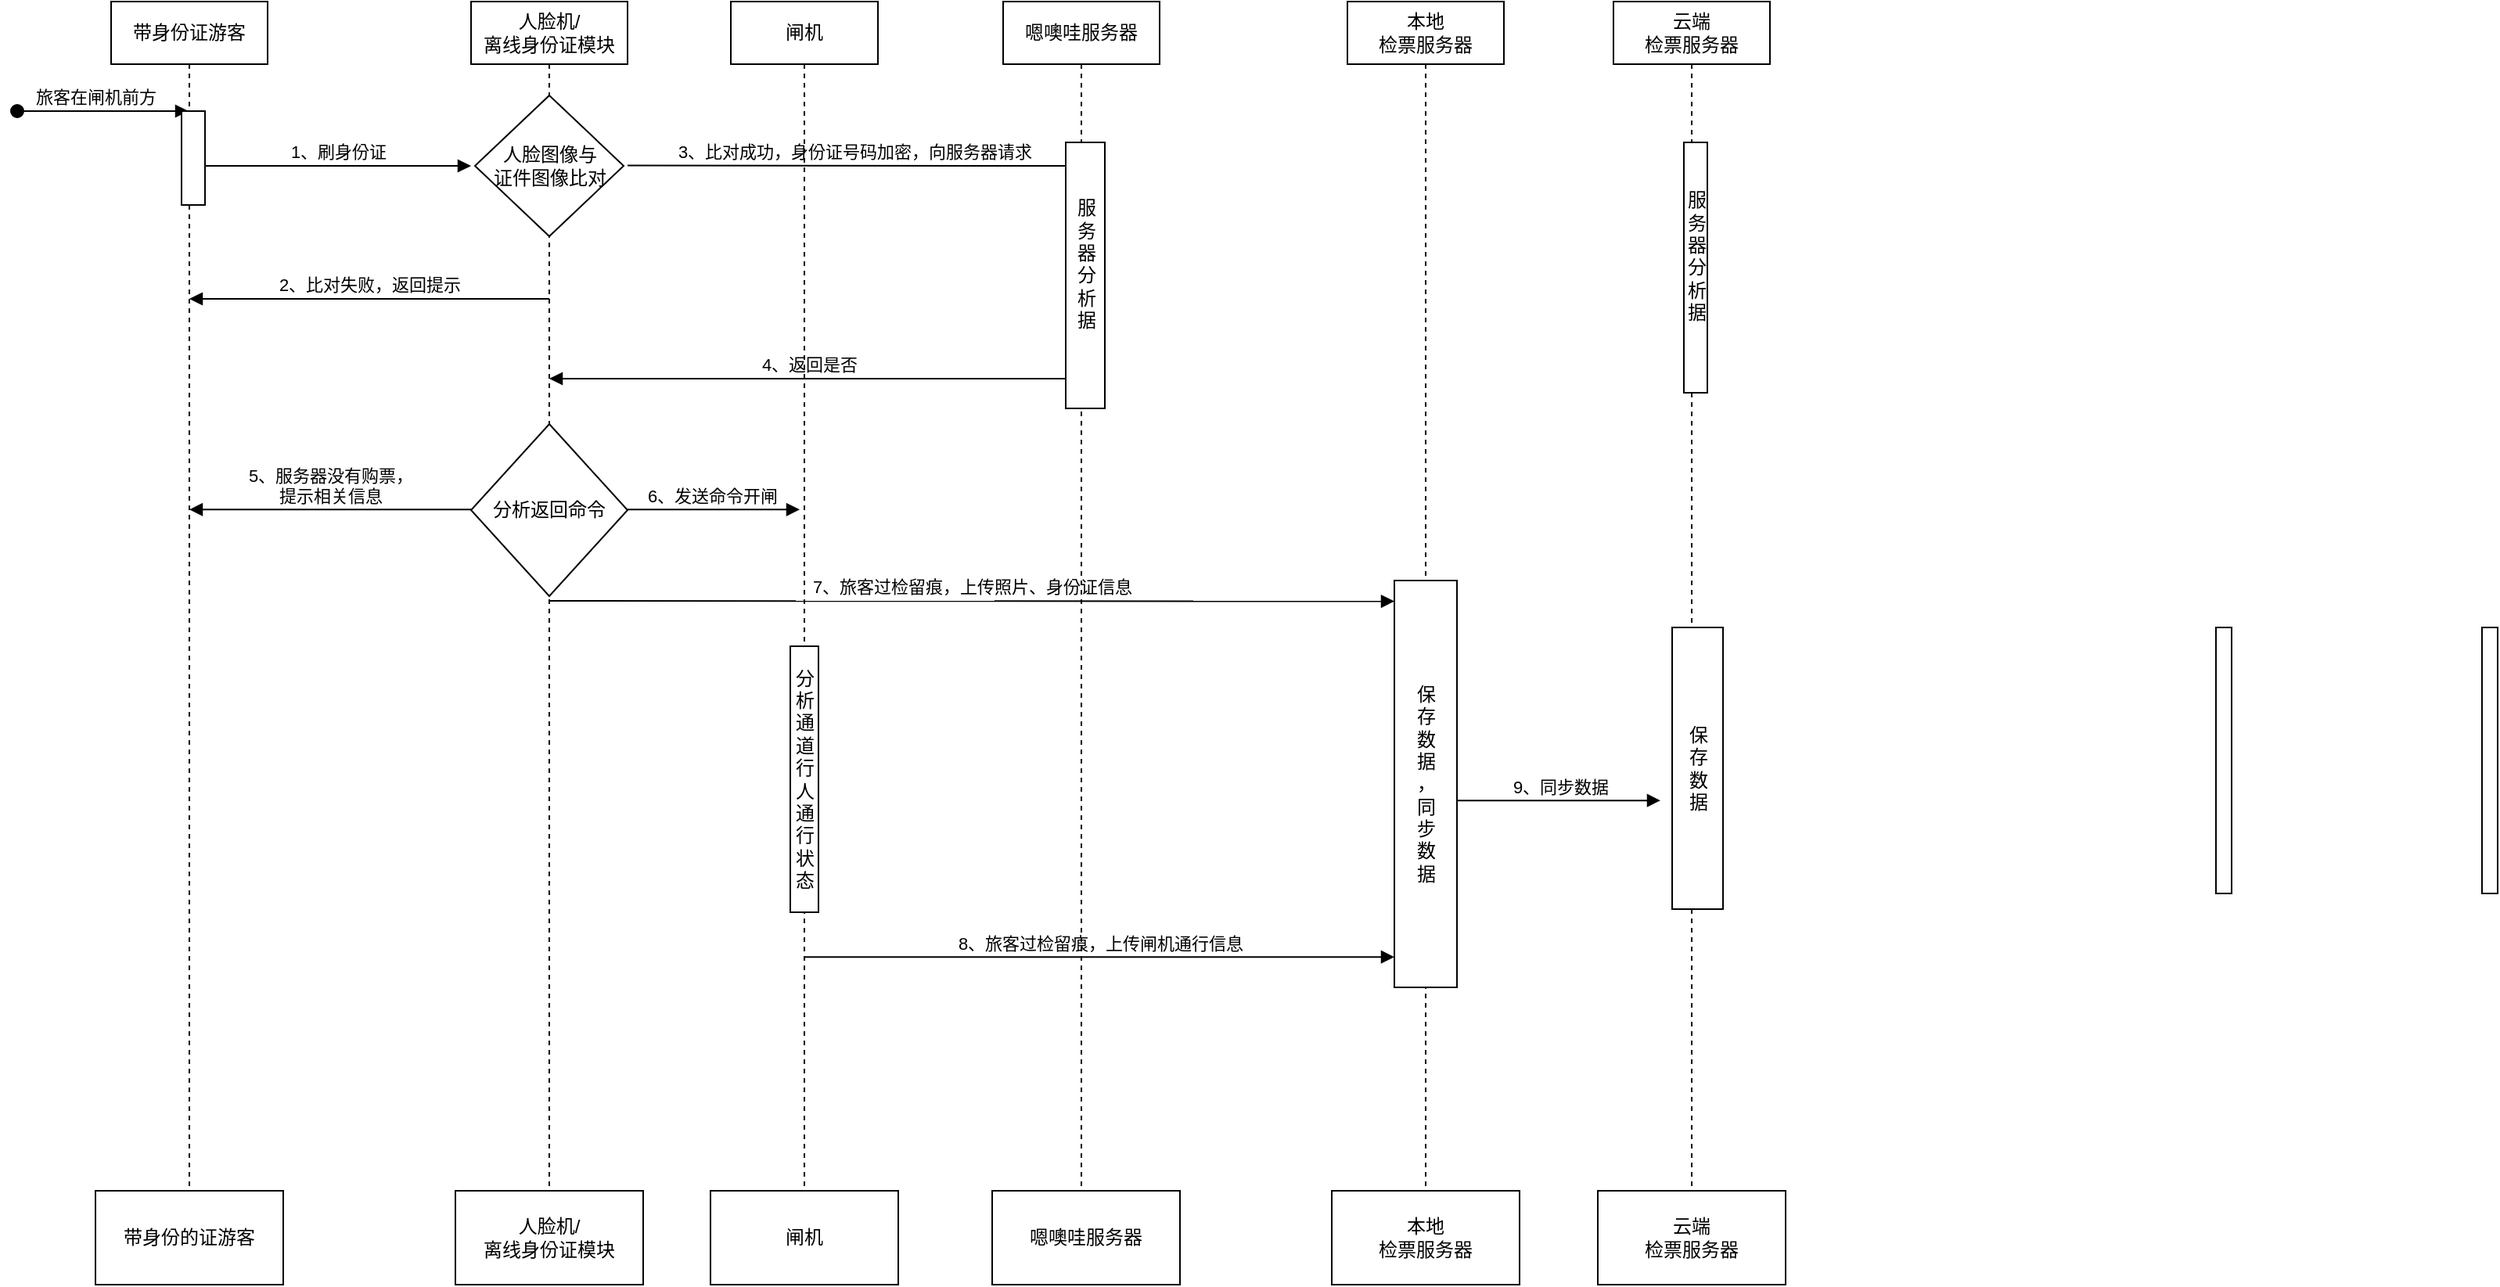<mxfile version="28.1.1">
  <diagram name="Page-1" id="2YBvvXClWsGukQMizWep">
    <mxGraphModel dx="1836" dy="677" grid="1" gridSize="10" guides="1" tooltips="1" connect="1" arrows="1" fold="1" page="1" pageScale="1" pageWidth="850" pageHeight="1100" math="0" shadow="0">
      <root>
        <mxCell id="0" />
        <mxCell id="1" parent="0" />
        <mxCell id="aM9ryv3xv72pqoxQDRHE-7" value="1、刷身份证" style="html=1;verticalAlign=bottom;endArrow=block;edgeStyle=elbowEdgeStyle;elbow=vertical;curved=0;rounded=0;labelBackgroundColor=none;fontColor=default;" parent="1" source="aM9ryv3xv72pqoxQDRHE-2" edge="1">
          <mxGeometry relative="1" as="geometry">
            <mxPoint x="100" y="145" as="sourcePoint" />
            <Array as="points">
              <mxPoint x="90" y="145" />
              <mxPoint x="145" y="134.71" />
            </Array>
            <mxPoint x="260" y="145" as="targetPoint" />
          </mxGeometry>
        </mxCell>
        <mxCell id="aM9ryv3xv72pqoxQDRHE-9" value="2、比对失败，返回提示" style="html=1;verticalAlign=bottom;endArrow=block;edgeStyle=elbowEdgeStyle;elbow=vertical;curved=0;rounded=0;labelBackgroundColor=none;fontColor=default;" parent="1" target="aM9ryv3xv72pqoxQDRHE-1" edge="1">
          <mxGeometry relative="1" as="geometry">
            <mxPoint x="310" y="230" as="sourcePoint" />
            <Array as="points">
              <mxPoint x="190" y="230" />
            </Array>
            <mxPoint x="100" y="230" as="targetPoint" />
          </mxGeometry>
        </mxCell>
        <mxCell id="aM9ryv3xv72pqoxQDRHE-3" value="旅客在闸机前方" style="html=1;verticalAlign=bottom;startArrow=oval;endArrow=block;startSize=8;edgeStyle=elbowEdgeStyle;elbow=vertical;curved=0;rounded=0;labelBackgroundColor=none;fontColor=default;" parent="1" target="aM9ryv3xv72pqoxQDRHE-1" edge="1">
          <mxGeometry x="-0.087" relative="1" as="geometry">
            <mxPoint x="-30" y="110" as="sourcePoint" />
            <mxPoint x="50" y="100" as="targetPoint" />
            <Array as="points">
              <mxPoint x="20" y="110" />
            </Array>
            <mxPoint as="offset" />
          </mxGeometry>
        </mxCell>
        <mxCell id="UTVWMB36HyRUrSam_qoW-14" value="3、比对成功，身份证号码加密，向服务器请求" style="html=1;verticalAlign=bottom;endArrow=block;edgeStyle=elbowEdgeStyle;elbow=vertical;curved=0;rounded=0;labelBackgroundColor=none;fontColor=default;" edge="1" parent="1" target="UTVWMB36HyRUrSam_qoW-11">
          <mxGeometry relative="1" as="geometry">
            <mxPoint x="360" y="144.71" as="sourcePoint" />
            <Array as="points">
              <mxPoint x="650" y="145" />
              <mxPoint x="415" y="134.42" />
            </Array>
            <mxPoint x="640" y="145" as="targetPoint" />
          </mxGeometry>
        </mxCell>
        <mxCell id="UTVWMB36HyRUrSam_qoW-15" value="4、返回是否" style="html=1;verticalAlign=bottom;endArrow=block;edgeStyle=elbowEdgeStyle;elbow=vertical;curved=0;rounded=0;labelBackgroundColor=none;fontColor=default;" edge="1" parent="1" target="aM9ryv3xv72pqoxQDRHE-5">
          <mxGeometry relative="1" as="geometry">
            <mxPoint x="640" y="280" as="sourcePoint" />
            <Array as="points">
              <mxPoint x="390" y="281" />
            </Array>
            <mxPoint x="320" y="281" as="targetPoint" />
          </mxGeometry>
        </mxCell>
        <mxCell id="UTVWMB36HyRUrSam_qoW-26" value="5、服务器没有购票，&lt;div&gt;提示相关信息&lt;/div&gt;" style="html=1;verticalAlign=bottom;endArrow=block;edgeStyle=elbowEdgeStyle;elbow=vertical;curved=0;rounded=0;labelBackgroundColor=none;fontColor=default;" edge="1" parent="1">
          <mxGeometry relative="1" as="geometry">
            <mxPoint x="260" y="364.66" as="sourcePoint" />
            <Array as="points">
              <mxPoint x="140" y="364.66" />
            </Array>
            <mxPoint x="80" y="365" as="targetPoint" />
          </mxGeometry>
        </mxCell>
        <mxCell id="UTVWMB36HyRUrSam_qoW-27" value="6、发送命令开闸" style="html=1;verticalAlign=bottom;endArrow=block;edgeStyle=elbowEdgeStyle;elbow=vertical;curved=0;rounded=0;labelBackgroundColor=none;fontColor=default;" edge="1" parent="1">
          <mxGeometry relative="1" as="geometry">
            <mxPoint x="357.5" y="364.66" as="sourcePoint" />
            <Array as="points">
              <mxPoint x="357.5" y="364.66" />
              <mxPoint x="412.5" y="354.37" />
            </Array>
            <mxPoint x="470" y="365" as="targetPoint" />
          </mxGeometry>
        </mxCell>
        <mxCell id="UTVWMB36HyRUrSam_qoW-28" value="7、旅客过检留痕，上传照片、身份证信息" style="html=1;verticalAlign=bottom;endArrow=block;edgeStyle=elbowEdgeStyle;elbow=vertical;curved=0;rounded=0;labelBackgroundColor=none;fontColor=default;" edge="1" parent="1">
          <mxGeometry relative="1" as="geometry">
            <mxPoint x="310" y="423.0" as="sourcePoint" />
            <Array as="points">
              <mxPoint x="600" y="423.29" />
              <mxPoint x="365" y="412.71" />
            </Array>
            <mxPoint x="850" y="423" as="targetPoint" />
          </mxGeometry>
        </mxCell>
        <mxCell id="UTVWMB36HyRUrSam_qoW-32" value="8、旅客过检留痕，上传闸机通行信息" style="html=1;verticalAlign=bottom;endArrow=block;edgeStyle=elbowEdgeStyle;elbow=vertical;curved=0;rounded=0;labelBackgroundColor=none;fontColor=default;" edge="1" parent="1" source="UTVWMB36HyRUrSam_qoW-1">
          <mxGeometry relative="1" as="geometry">
            <mxPoint x="550" y="650.29" as="sourcePoint" />
            <Array as="points">
              <mxPoint x="840" y="650.58" />
              <mxPoint x="605" y="640" />
            </Array>
            <mxPoint x="850" y="650" as="targetPoint" />
          </mxGeometry>
        </mxCell>
        <mxCell id="UTVWMB36HyRUrSam_qoW-33" value="9、同步数据" style="html=1;verticalAlign=bottom;endArrow=block;edgeStyle=elbowEdgeStyle;elbow=vertical;curved=0;rounded=0;labelBackgroundColor=none;fontColor=default;" edge="1" parent="1" source="UTVWMB36HyRUrSam_qoW-19">
          <mxGeometry relative="1" as="geometry">
            <mxPoint x="920" y="551" as="sourcePoint" />
            <Array as="points">
              <mxPoint x="1287" y="550.58" />
              <mxPoint x="1052" y="540" />
            </Array>
            <mxPoint x="1020" y="550" as="targetPoint" />
          </mxGeometry>
        </mxCell>
        <mxCell id="UTVWMB36HyRUrSam_qoW-35" value="" style="group" vertex="1" connectable="0" parent="1">
          <mxGeometry x="20" y="40" width="120" height="820" as="geometry" />
        </mxCell>
        <mxCell id="aM9ryv3xv72pqoxQDRHE-1" value="带身份证游客" style="shape=umlLifeline;perimeter=lifelinePerimeter;whiteSpace=wrap;html=1;container=0;dropTarget=0;collapsible=0;recursiveResize=0;outlineConnect=0;portConstraint=eastwest;newEdgeStyle={&quot;edgeStyle&quot;:&quot;elbowEdgeStyle&quot;,&quot;elbow&quot;:&quot;vertical&quot;,&quot;curved&quot;:0,&quot;rounded&quot;:0};labelBackgroundColor=none;" parent="UTVWMB36HyRUrSam_qoW-35" vertex="1">
          <mxGeometry x="10" width="100" height="760" as="geometry" />
        </mxCell>
        <mxCell id="aM9ryv3xv72pqoxQDRHE-2" value="" style="html=1;points=[];perimeter=orthogonalPerimeter;outlineConnect=0;targetShapes=umlLifeline;portConstraint=eastwest;newEdgeStyle={&quot;edgeStyle&quot;:&quot;elbowEdgeStyle&quot;,&quot;elbow&quot;:&quot;vertical&quot;,&quot;curved&quot;:0,&quot;rounded&quot;:0};labelBackgroundColor=none;" parent="aM9ryv3xv72pqoxQDRHE-1" vertex="1">
          <mxGeometry x="45" y="70" width="15" height="60" as="geometry" />
        </mxCell>
        <mxCell id="UTVWMB36HyRUrSam_qoW-34" value="带身份的证游客" style="rounded=0;whiteSpace=wrap;html=1;" vertex="1" parent="UTVWMB36HyRUrSam_qoW-35">
          <mxGeometry y="760" width="120" height="60" as="geometry" />
        </mxCell>
        <mxCell id="UTVWMB36HyRUrSam_qoW-37" value="" style="group" vertex="1" connectable="0" parent="1">
          <mxGeometry x="250" y="40" width="120" height="820" as="geometry" />
        </mxCell>
        <mxCell id="aM9ryv3xv72pqoxQDRHE-5" value="人脸机/&lt;div&gt;离线身份证模块&lt;/div&gt;" style="shape=umlLifeline;perimeter=lifelinePerimeter;whiteSpace=wrap;html=1;container=0;dropTarget=0;collapsible=0;recursiveResize=0;outlineConnect=0;portConstraint=eastwest;newEdgeStyle={&quot;edgeStyle&quot;:&quot;elbowEdgeStyle&quot;,&quot;elbow&quot;:&quot;vertical&quot;,&quot;curved&quot;:0,&quot;rounded&quot;:0};labelBackgroundColor=none;movable=1;resizable=1;rotatable=1;deletable=1;editable=1;locked=0;connectable=1;" parent="UTVWMB36HyRUrSam_qoW-37" vertex="1">
          <mxGeometry x="10" width="100" height="760" as="geometry" />
        </mxCell>
        <mxCell id="UTVWMB36HyRUrSam_qoW-36" value="人脸机/&lt;div&gt;离线身份证模块&lt;/div&gt;" style="rounded=0;whiteSpace=wrap;html=1;" vertex="1" parent="UTVWMB36HyRUrSam_qoW-37">
          <mxGeometry y="760" width="120" height="60" as="geometry" />
        </mxCell>
        <mxCell id="UTVWMB36HyRUrSam_qoW-39" value="" style="group" vertex="1" connectable="0" parent="1">
          <mxGeometry x="413" y="40" width="120" height="820" as="geometry" />
        </mxCell>
        <mxCell id="UTVWMB36HyRUrSam_qoW-1" value="闸机" style="shape=umlLifeline;perimeter=lifelinePerimeter;whiteSpace=wrap;html=1;container=0;dropTarget=0;collapsible=0;recursiveResize=0;outlineConnect=0;portConstraint=eastwest;newEdgeStyle={&quot;edgeStyle&quot;:&quot;elbowEdgeStyle&quot;,&quot;elbow&quot;:&quot;vertical&quot;,&quot;curved&quot;:0,&quot;rounded&quot;:0};labelBackgroundColor=none;" vertex="1" parent="UTVWMB36HyRUrSam_qoW-39">
          <mxGeometry x="13" width="94" height="760" as="geometry" />
        </mxCell>
        <mxCell id="UTVWMB36HyRUrSam_qoW-2" value="分&lt;div&gt;析&lt;/div&gt;&lt;div&gt;通&lt;/div&gt;&lt;div&gt;道&lt;/div&gt;&lt;div&gt;行&lt;/div&gt;&lt;div&gt;人&lt;/div&gt;&lt;div&gt;通&lt;/div&gt;&lt;div&gt;行&lt;/div&gt;&lt;div&gt;状&lt;/div&gt;&lt;div&gt;态&lt;/div&gt;" style="html=1;points=[];perimeter=orthogonalPerimeter;outlineConnect=0;targetShapes=umlLifeline;portConstraint=eastwest;newEdgeStyle={&quot;edgeStyle&quot;:&quot;elbowEdgeStyle&quot;,&quot;elbow&quot;:&quot;vertical&quot;,&quot;curved&quot;:0,&quot;rounded&quot;:0};labelBackgroundColor=none;" vertex="1" parent="UTVWMB36HyRUrSam_qoW-1">
          <mxGeometry x="38" y="412" width="18" height="170" as="geometry" />
        </mxCell>
        <mxCell id="UTVWMB36HyRUrSam_qoW-38" value="闸机" style="rounded=0;whiteSpace=wrap;html=1;" vertex="1" parent="UTVWMB36HyRUrSam_qoW-39">
          <mxGeometry y="760" width="120" height="60" as="geometry" />
        </mxCell>
        <mxCell id="UTVWMB36HyRUrSam_qoW-41" value="" style="group" vertex="1" connectable="0" parent="1">
          <mxGeometry x="593" y="40" width="120" height="820" as="geometry" />
        </mxCell>
        <mxCell id="UTVWMB36HyRUrSam_qoW-11" value="嗯噢哇服务器" style="shape=umlLifeline;perimeter=lifelinePerimeter;whiteSpace=wrap;html=1;container=0;dropTarget=0;collapsible=0;recursiveResize=0;outlineConnect=0;portConstraint=eastwest;newEdgeStyle={&quot;edgeStyle&quot;:&quot;elbowEdgeStyle&quot;,&quot;elbow&quot;:&quot;vertical&quot;,&quot;curved&quot;:0,&quot;rounded&quot;:0};labelBackgroundColor=none;" vertex="1" parent="UTVWMB36HyRUrSam_qoW-41">
          <mxGeometry x="7" width="100" height="760" as="geometry" />
        </mxCell>
        <mxCell id="UTVWMB36HyRUrSam_qoW-5" value="服&lt;div&gt;务&lt;/div&gt;&lt;div&gt;器&lt;/div&gt;&lt;div&gt;分&lt;/div&gt;&lt;div&gt;析&lt;/div&gt;&lt;div&gt;&lt;span style=&quot;background-color: transparent; color: light-dark(rgb(0, 0, 0), rgb(255, 255, 255));&quot;&gt;据&lt;/span&gt;&lt;/div&gt;&lt;div&gt;&lt;div&gt;&lt;br&gt;&lt;/div&gt;&lt;/div&gt;" style="html=1;points=[];perimeter=orthogonalPerimeter;outlineConnect=0;targetShapes=umlLifeline;portConstraint=eastwest;newEdgeStyle={&quot;edgeStyle&quot;:&quot;elbowEdgeStyle&quot;,&quot;elbow&quot;:&quot;vertical&quot;,&quot;curved&quot;:0,&quot;rounded&quot;:0};labelBackgroundColor=none;" vertex="1" parent="UTVWMB36HyRUrSam_qoW-11">
          <mxGeometry x="40" y="90" width="25" height="170" as="geometry" />
        </mxCell>
        <mxCell id="UTVWMB36HyRUrSam_qoW-40" value="嗯噢哇服务器" style="rounded=0;whiteSpace=wrap;html=1;" vertex="1" parent="UTVWMB36HyRUrSam_qoW-41">
          <mxGeometry y="760" width="120" height="60" as="geometry" />
        </mxCell>
        <mxCell id="UTVWMB36HyRUrSam_qoW-43" value="" style="group" vertex="1" connectable="0" parent="1">
          <mxGeometry x="810" y="40" width="120" height="820" as="geometry" />
        </mxCell>
        <mxCell id="UTVWMB36HyRUrSam_qoW-17" value="&lt;div&gt;本地&lt;/div&gt;检票服务器" style="shape=umlLifeline;perimeter=lifelinePerimeter;whiteSpace=wrap;html=1;container=0;dropTarget=0;collapsible=0;recursiveResize=0;outlineConnect=0;portConstraint=eastwest;newEdgeStyle={&quot;edgeStyle&quot;:&quot;elbowEdgeStyle&quot;,&quot;elbow&quot;:&quot;vertical&quot;,&quot;curved&quot;:0,&quot;rounded&quot;:0};labelBackgroundColor=none;" vertex="1" parent="UTVWMB36HyRUrSam_qoW-43">
          <mxGeometry x="10" width="100" height="760" as="geometry" />
        </mxCell>
        <mxCell id="UTVWMB36HyRUrSam_qoW-18" value="" style="html=1;points=[];perimeter=orthogonalPerimeter;outlineConnect=0;targetShapes=umlLifeline;portConstraint=eastwest;newEdgeStyle={&quot;edgeStyle&quot;:&quot;elbowEdgeStyle&quot;,&quot;elbow&quot;:&quot;vertical&quot;,&quot;curved&quot;:0,&quot;rounded&quot;:0};labelBackgroundColor=none;" vertex="1" parent="UTVWMB36HyRUrSam_qoW-17">
          <mxGeometry x="555" y="400" width="10" height="170" as="geometry" />
        </mxCell>
        <mxCell id="UTVWMB36HyRUrSam_qoW-19" value="保&lt;div&gt;存&lt;/div&gt;&lt;div&gt;数&lt;/div&gt;&lt;div&gt;据&lt;br&gt;&lt;div&gt;&lt;div&gt;，&lt;/div&gt;&lt;/div&gt;&lt;/div&gt;&lt;div&gt;同&lt;/div&gt;&lt;div&gt;步&lt;/div&gt;&lt;div&gt;数&lt;/div&gt;&lt;div&gt;据&lt;/div&gt;" style="html=1;points=[];perimeter=orthogonalPerimeter;outlineConnect=0;targetShapes=umlLifeline;portConstraint=eastwest;newEdgeStyle={&quot;edgeStyle&quot;:&quot;elbowEdgeStyle&quot;,&quot;elbow&quot;:&quot;vertical&quot;,&quot;curved&quot;:0,&quot;rounded&quot;:0};labelBackgroundColor=none;" vertex="1" parent="UTVWMB36HyRUrSam_qoW-17">
          <mxGeometry x="30" y="370" width="40" height="260" as="geometry" />
        </mxCell>
        <mxCell id="UTVWMB36HyRUrSam_qoW-42" value="本地&lt;div&gt;检票服务器&lt;/div&gt;" style="rounded=0;whiteSpace=wrap;html=1;" vertex="1" parent="UTVWMB36HyRUrSam_qoW-43">
          <mxGeometry y="760" width="120" height="60" as="geometry" />
        </mxCell>
        <mxCell id="UTVWMB36HyRUrSam_qoW-45" value="" style="group" vertex="1" connectable="0" parent="1">
          <mxGeometry x="980" y="40" width="120" height="820" as="geometry" />
        </mxCell>
        <mxCell id="UTVWMB36HyRUrSam_qoW-20" value="云端&lt;div&gt;检票服务器&lt;/div&gt;" style="shape=umlLifeline;perimeter=lifelinePerimeter;whiteSpace=wrap;html=1;container=0;dropTarget=0;collapsible=0;recursiveResize=0;outlineConnect=0;portConstraint=eastwest;newEdgeStyle={&quot;edgeStyle&quot;:&quot;elbowEdgeStyle&quot;,&quot;elbow&quot;:&quot;vertical&quot;,&quot;curved&quot;:0,&quot;rounded&quot;:0};labelBackgroundColor=none;" vertex="1" parent="UTVWMB36HyRUrSam_qoW-45">
          <mxGeometry x="10" width="100" height="760" as="geometry" />
        </mxCell>
        <mxCell id="UTVWMB36HyRUrSam_qoW-21" value="" style="html=1;points=[];perimeter=orthogonalPerimeter;outlineConnect=0;targetShapes=umlLifeline;portConstraint=eastwest;newEdgeStyle={&quot;edgeStyle&quot;:&quot;elbowEdgeStyle&quot;,&quot;elbow&quot;:&quot;vertical&quot;,&quot;curved&quot;:0,&quot;rounded&quot;:0};labelBackgroundColor=none;" vertex="1" parent="UTVWMB36HyRUrSam_qoW-20">
          <mxGeometry x="555" y="400" width="10" height="170" as="geometry" />
        </mxCell>
        <mxCell id="UTVWMB36HyRUrSam_qoW-22" value="服&lt;div&gt;务&lt;/div&gt;&lt;div&gt;器&lt;/div&gt;&lt;div&gt;分&lt;/div&gt;&lt;div&gt;析&lt;/div&gt;&lt;div&gt;&lt;span style=&quot;background-color: transparent; color: light-dark(rgb(0, 0, 0), rgb(255, 255, 255));&quot;&gt;据&lt;/span&gt;&lt;/div&gt;&lt;div&gt;&lt;div&gt;&lt;br&gt;&lt;/div&gt;&lt;/div&gt;" style="html=1;points=[];perimeter=orthogonalPerimeter;outlineConnect=0;targetShapes=umlLifeline;portConstraint=eastwest;newEdgeStyle={&quot;edgeStyle&quot;:&quot;elbowEdgeStyle&quot;,&quot;elbow&quot;:&quot;vertical&quot;,&quot;curved&quot;:0,&quot;rounded&quot;:0};labelBackgroundColor=none;" vertex="1" parent="UTVWMB36HyRUrSam_qoW-20">
          <mxGeometry x="45" y="90" width="15" height="160" as="geometry" />
        </mxCell>
        <mxCell id="UTVWMB36HyRUrSam_qoW-12" value="保&lt;div&gt;存&lt;/div&gt;&lt;div&gt;数&lt;/div&gt;&lt;div&gt;据&lt;/div&gt;" style="html=1;points=[];perimeter=orthogonalPerimeter;outlineConnect=0;targetShapes=umlLifeline;portConstraint=eastwest;newEdgeStyle={&quot;edgeStyle&quot;:&quot;elbowEdgeStyle&quot;,&quot;elbow&quot;:&quot;vertical&quot;,&quot;curved&quot;:0,&quot;rounded&quot;:0};labelBackgroundColor=none;" vertex="1" parent="UTVWMB36HyRUrSam_qoW-20">
          <mxGeometry x="37.5" y="400" width="32.5" height="180" as="geometry" />
        </mxCell>
        <mxCell id="UTVWMB36HyRUrSam_qoW-44" value="云端&lt;div&gt;检票服务器&lt;/div&gt;" style="rounded=0;whiteSpace=wrap;html=1;" vertex="1" parent="UTVWMB36HyRUrSam_qoW-45">
          <mxGeometry y="760" width="120" height="60" as="geometry" />
        </mxCell>
        <mxCell id="UTVWMB36HyRUrSam_qoW-8" value="人脸图像与&lt;div&gt;证件图像比对&lt;/div&gt;" style="rhombus;whiteSpace=wrap;html=1;movable=1;resizable=1;rotatable=1;deletable=1;editable=1;locked=0;connectable=1;" vertex="1" parent="1">
          <mxGeometry x="262.5" y="100" width="95" height="90" as="geometry" />
        </mxCell>
        <mxCell id="UTVWMB36HyRUrSam_qoW-16" value="分析返回命令" style="rhombus;whiteSpace=wrap;html=1;" vertex="1" parent="1">
          <mxGeometry x="260" y="310" width="100" height="110" as="geometry" />
        </mxCell>
      </root>
    </mxGraphModel>
  </diagram>
</mxfile>
